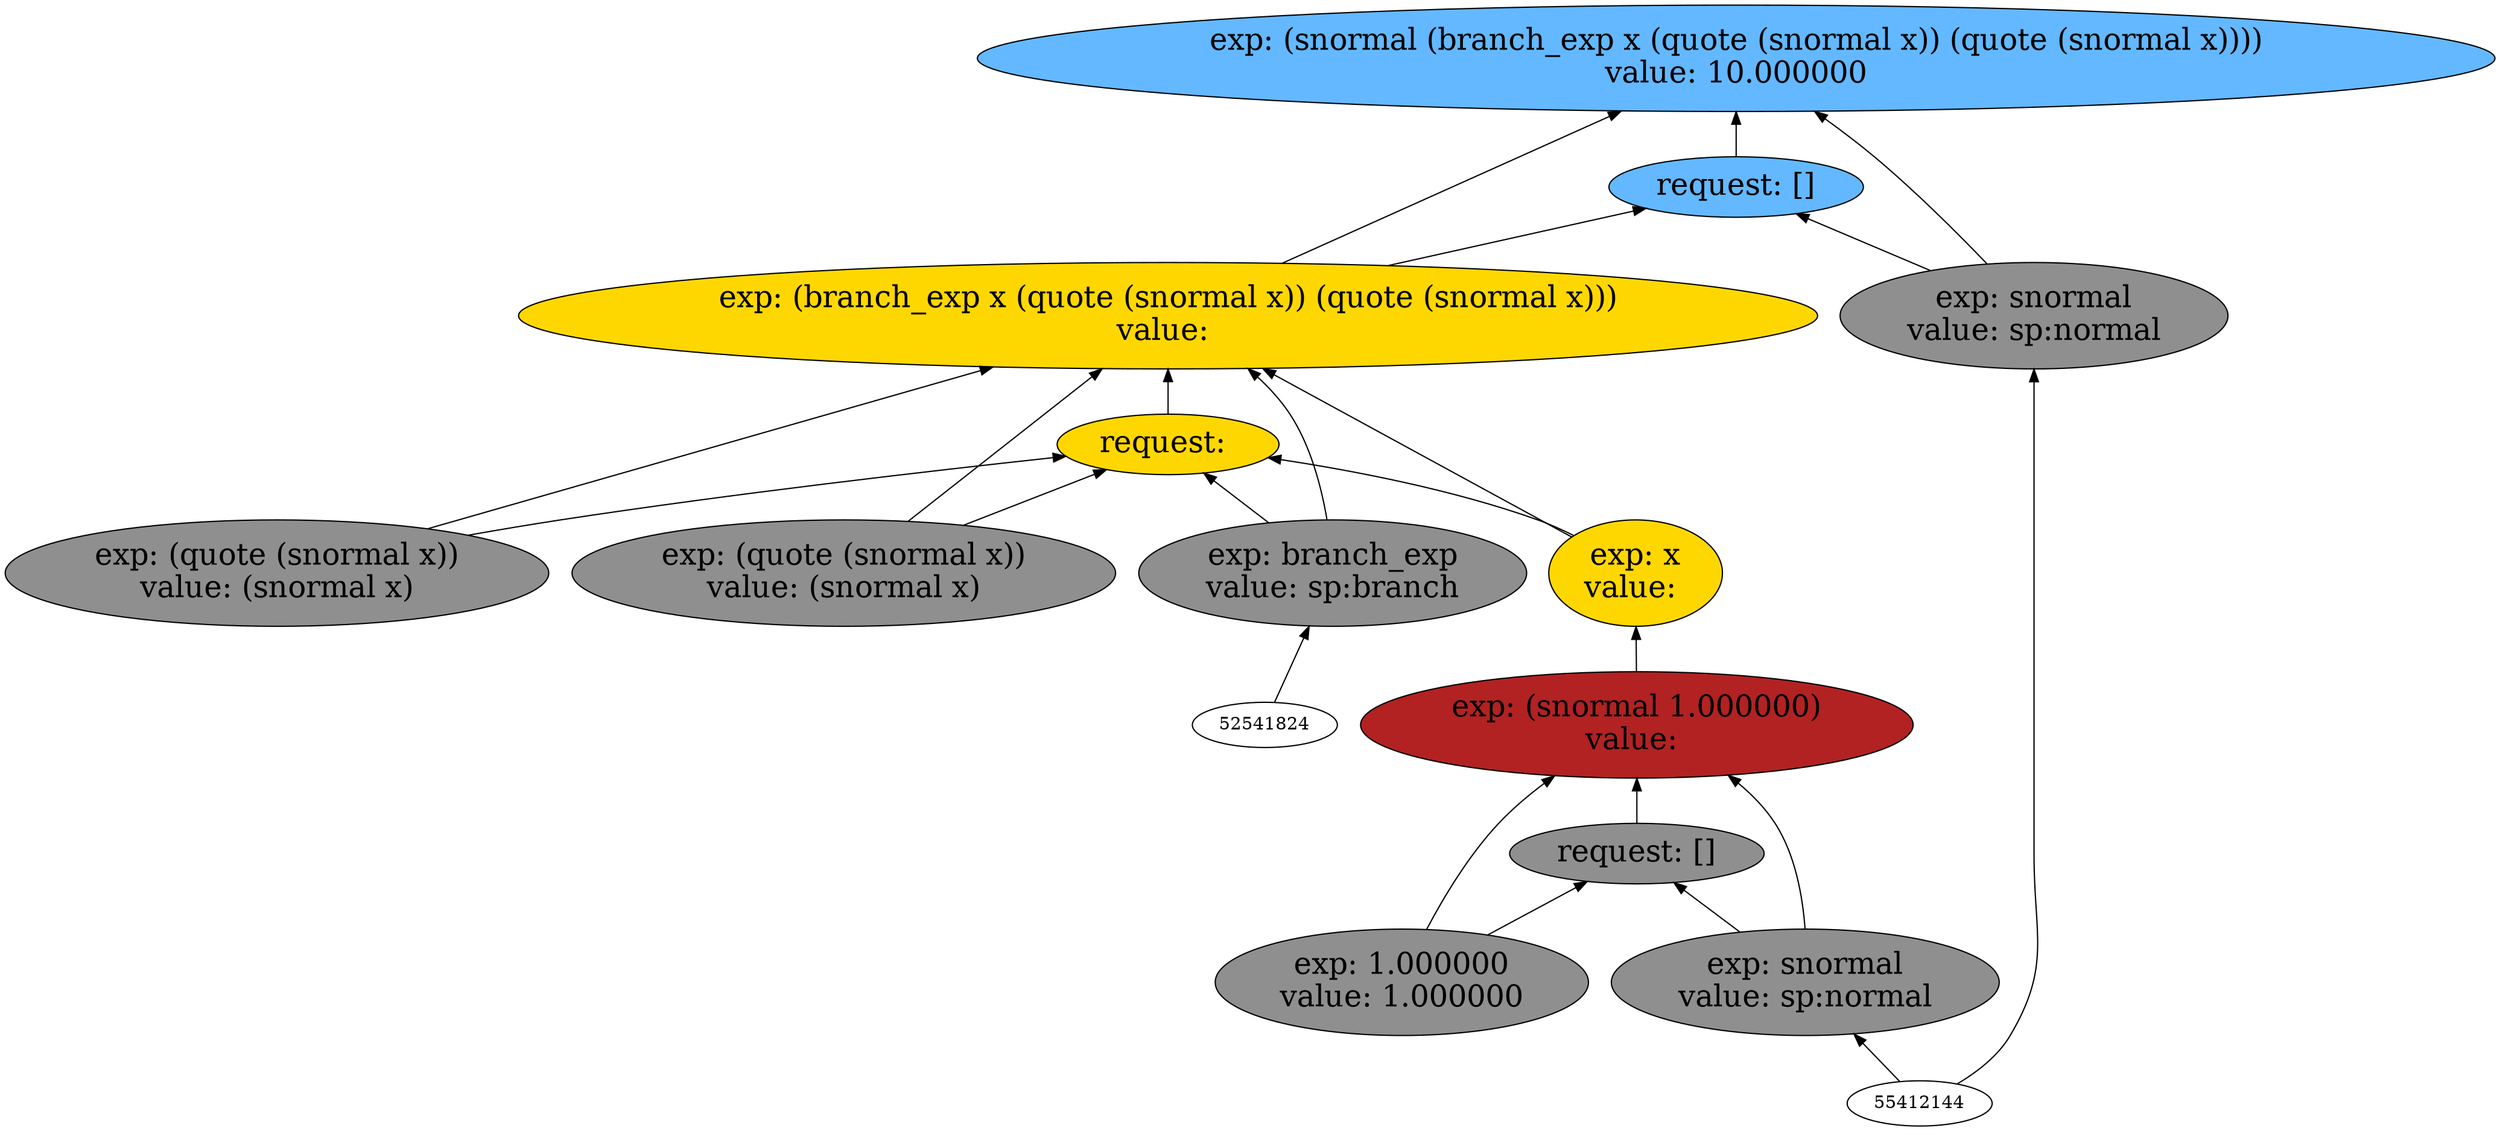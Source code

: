 digraph {
rankdir=BT
fontsize=24
subgraph clster1 {
label="Venture Families"
subgraph clster2 {
label="1"
"59704640"["fillcolor"="firebrick" "fontsize"="24" "label"="exp: (snormal 1.000000)\nvalue: " "shape"="ellipse" "style"="filled" ]
"59343216"["fillcolor"="grey56" "fontsize"="24" "label"="request: []" "shape"="ellipse" "style"="filled" ]
"57712352"["fillcolor"="grey56" "fontsize"="24" "label"="exp: snormal\nvalue: sp:normal" "shape"="ellipse" "style"="filled" ]
"58431280"["fillcolor"="grey56" "fontsize"="24" "label"="exp: 1.000000\nvalue: 1.000000" "shape"="ellipse" "style"="filled" ]
}

subgraph clster3 {
label="2"
"59021936"["fillcolor"="steelblue1" "fontsize"="24" "label"="exp: (snormal (branch_exp x (quote (snormal x)) (quote (snormal x))))\nvalue: 10.000000" "shape"="ellipse" "style"="filled" ]
"58606032"["fillcolor"="steelblue1" "fontsize"="24" "label"="request: []" "shape"="ellipse" "style"="filled" ]
"59056880"["fillcolor"="grey56" "fontsize"="24" "label"="exp: snormal\nvalue: sp:normal" "shape"="ellipse" "style"="filled" ]
"60064784"["fillcolor"="gold" "fontsize"="24" "label"="exp: (branch_exp x (quote (snormal x)) (quote (snormal x)))\nvalue: " "shape"="ellipse" "style"="filled" ]
"59281696"["fillcolor"="gold" "fontsize"="24" "label"="request: " "shape"="ellipse" "style"="filled" ]
"58568288"["fillcolor"="grey56" "fontsize"="24" "label"="exp: branch_exp\nvalue: sp:branch" "shape"="ellipse" "style"="filled" ]
"57516128"["fillcolor"="gold" "fontsize"="24" "label"="exp: x\nvalue: " "shape"="ellipse" "style"="filled" ]
"57594048"["fillcolor"="grey56" "fontsize"="24" "label"="exp: (quote (snormal x))\nvalue: (snormal x)" "shape"="ellipse" "style"="filled" ]
"57888128"["fillcolor"="grey56" "fontsize"="24" "label"="exp: (quote (snormal x))\nvalue: (snormal x)" "shape"="ellipse" "style"="filled" ]
}

}

"59056880" -> "59021936"["arrowhead"="normal" "color"="black" "constraint"="true" "style"="solid" ]
"59056880" -> "58606032"["arrowhead"="normal" "color"="black" "constraint"="true" "style"="solid" ]
"55412144" -> "59056880"["arrowhead"="normal" "color"="black" "constraint"="true" "style"="solid" ]
"60064784" -> "59021936"["arrowhead"="normal" "color"="black" "constraint"="true" "style"="solid" ]
"60064784" -> "58606032"["arrowhead"="normal" "color"="black" "constraint"="true" "style"="solid" ]
"58568288" -> "60064784"["arrowhead"="normal" "color"="black" "constraint"="true" "style"="solid" ]
"58568288" -> "59281696"["arrowhead"="normal" "color"="black" "constraint"="true" "style"="solid" ]
"52541824" -> "58568288"["arrowhead"="normal" "color"="black" "constraint"="true" "style"="solid" ]
"57516128" -> "60064784"["arrowhead"="normal" "color"="black" "constraint"="true" "style"="solid" ]
"57516128" -> "59281696"["arrowhead"="normal" "color"="black" "constraint"="true" "style"="solid" ]
"59704640" -> "57516128"["arrowhead"="normal" "color"="black" "constraint"="true" "style"="solid" ]
"57594048" -> "60064784"["arrowhead"="normal" "color"="black" "constraint"="true" "style"="solid" ]
"57594048" -> "59281696"["arrowhead"="normal" "color"="black" "constraint"="true" "style"="solid" ]
"57888128" -> "60064784"["arrowhead"="normal" "color"="black" "constraint"="true" "style"="solid" ]
"57888128" -> "59281696"["arrowhead"="normal" "color"="black" "constraint"="true" "style"="solid" ]
"59281696" -> "60064784"["arrowhead"="normal" "color"="black" "constraint"="true" "style"="solid" ]
"58606032" -> "59021936"["arrowhead"="normal" "color"="black" "constraint"="true" "style"="solid" ]
"57712352" -> "59704640"["arrowhead"="normal" "color"="black" "constraint"="true" "style"="solid" ]
"57712352" -> "59343216"["arrowhead"="normal" "color"="black" "constraint"="true" "style"="solid" ]
"55412144" -> "57712352"["arrowhead"="normal" "color"="black" "constraint"="true" "style"="solid" ]
"58431280" -> "59704640"["arrowhead"="normal" "color"="black" "constraint"="true" "style"="solid" ]
"58431280" -> "59343216"["arrowhead"="normal" "color"="black" "constraint"="true" "style"="solid" ]
"59343216" -> "59704640"["arrowhead"="normal" "color"="black" "constraint"="true" "style"="solid" ]

}
